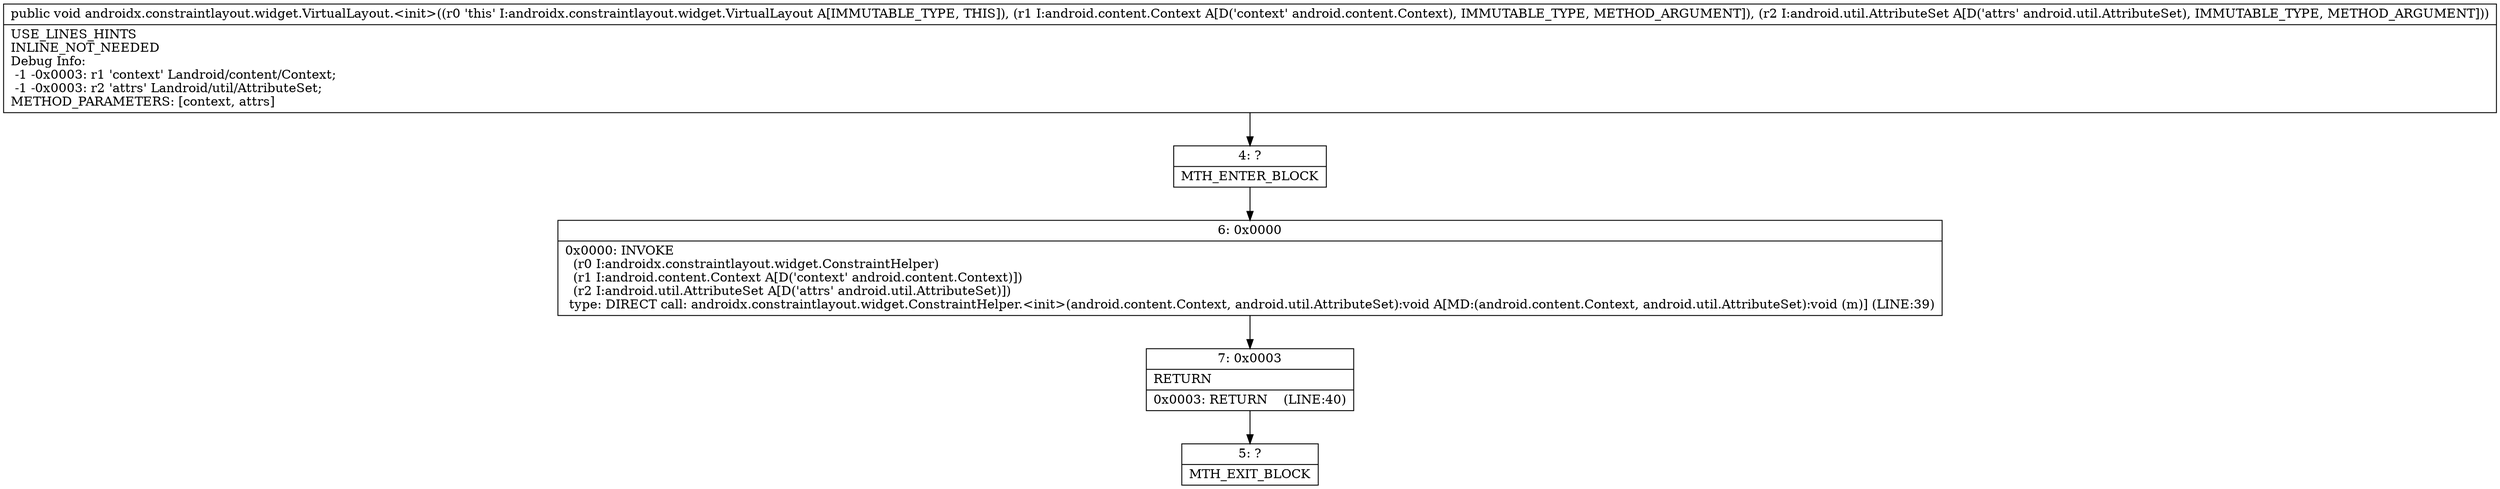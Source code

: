 digraph "CFG forandroidx.constraintlayout.widget.VirtualLayout.\<init\>(Landroid\/content\/Context;Landroid\/util\/AttributeSet;)V" {
Node_4 [shape=record,label="{4\:\ ?|MTH_ENTER_BLOCK\l}"];
Node_6 [shape=record,label="{6\:\ 0x0000|0x0000: INVOKE  \l  (r0 I:androidx.constraintlayout.widget.ConstraintHelper)\l  (r1 I:android.content.Context A[D('context' android.content.Context)])\l  (r2 I:android.util.AttributeSet A[D('attrs' android.util.AttributeSet)])\l type: DIRECT call: androidx.constraintlayout.widget.ConstraintHelper.\<init\>(android.content.Context, android.util.AttributeSet):void A[MD:(android.content.Context, android.util.AttributeSet):void (m)] (LINE:39)\l}"];
Node_7 [shape=record,label="{7\:\ 0x0003|RETURN\l|0x0003: RETURN    (LINE:40)\l}"];
Node_5 [shape=record,label="{5\:\ ?|MTH_EXIT_BLOCK\l}"];
MethodNode[shape=record,label="{public void androidx.constraintlayout.widget.VirtualLayout.\<init\>((r0 'this' I:androidx.constraintlayout.widget.VirtualLayout A[IMMUTABLE_TYPE, THIS]), (r1 I:android.content.Context A[D('context' android.content.Context), IMMUTABLE_TYPE, METHOD_ARGUMENT]), (r2 I:android.util.AttributeSet A[D('attrs' android.util.AttributeSet), IMMUTABLE_TYPE, METHOD_ARGUMENT]))  | USE_LINES_HINTS\lINLINE_NOT_NEEDED\lDebug Info:\l  \-1 \-0x0003: r1 'context' Landroid\/content\/Context;\l  \-1 \-0x0003: r2 'attrs' Landroid\/util\/AttributeSet;\lMETHOD_PARAMETERS: [context, attrs]\l}"];
MethodNode -> Node_4;Node_4 -> Node_6;
Node_6 -> Node_7;
Node_7 -> Node_5;
}

